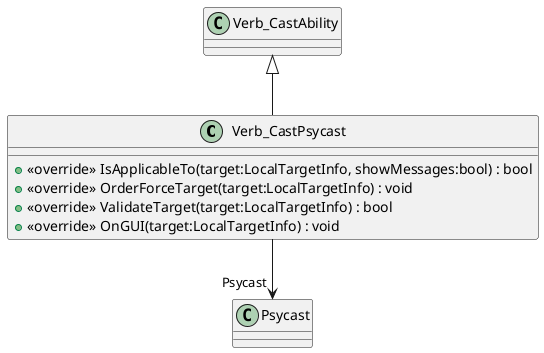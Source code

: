 @startuml
class Verb_CastPsycast {
    + <<override>> IsApplicableTo(target:LocalTargetInfo, showMessages:bool) : bool
    + <<override>> OrderForceTarget(target:LocalTargetInfo) : void
    + <<override>> ValidateTarget(target:LocalTargetInfo) : bool
    + <<override>> OnGUI(target:LocalTargetInfo) : void
}
Verb_CastAbility <|-- Verb_CastPsycast
Verb_CastPsycast --> "Psycast" Psycast
@enduml
